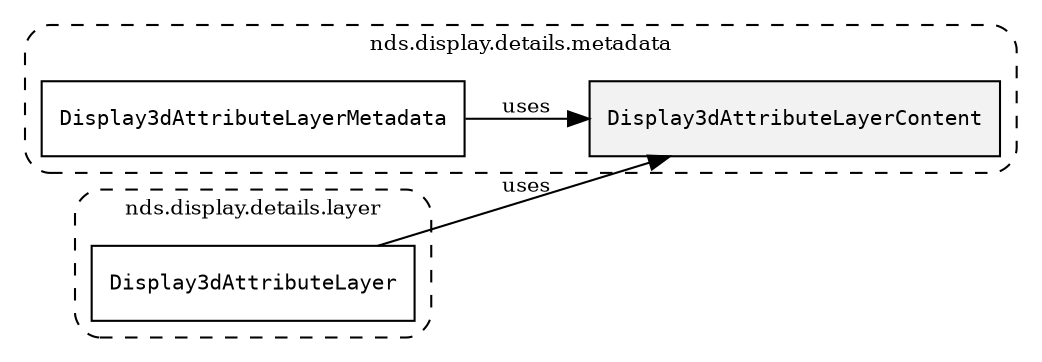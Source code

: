 /**
 * This dot file creates symbol collaboration diagram for Display3dAttributeLayerContent.
 */
digraph ZSERIO
{
    node [shape=box, fontsize=10];
    rankdir="LR";
    fontsize=10;
    tooltip="Display3dAttributeLayerContent collaboration diagram";

    subgraph "cluster_nds.display.details.metadata"
    {
        style="dashed, rounded";
        label="nds.display.details.metadata";
        tooltip="Package nds.display.details.metadata";
        href="../../../content/packages/nds.display.details.metadata.html#Package-nds-display-details-metadata";
        target="_parent";

        "Display3dAttributeLayerContent" [style="filled", fillcolor="#0000000D", target="_parent", label=<<font face="monospace"><table align="center" border="0" cellspacing="0" cellpadding="0"><tr><td href="../../../content/packages/nds.display.details.metadata.html#Bitmask-Display3dAttributeLayerContent" title="Bitmask defined in nds.display.details.metadata">Display3dAttributeLayerContent</td></tr></table></font>>];
        "Display3dAttributeLayerMetadata" [target="_parent", label=<<font face="monospace"><table align="center" border="0" cellspacing="0" cellpadding="0"><tr><td href="../../../content/packages/nds.display.details.metadata.html#Structure-Display3dAttributeLayerMetadata" title="Structure defined in nds.display.details.metadata">Display3dAttributeLayerMetadata</td></tr></table></font>>];
    }

    subgraph "cluster_nds.display.details.layer"
    {
        style="dashed, rounded";
        label="nds.display.details.layer";
        tooltip="Package nds.display.details.layer";
        href="../../../content/packages/nds.display.details.layer.html#Package-nds-display-details-layer";
        target="_parent";

        "Display3dAttributeLayer" [target="_parent", label=<<font face="monospace"><table align="center" border="0" cellspacing="0" cellpadding="0"><tr><td href="../../../content/packages/nds.display.details.layer.html#Structure-Display3dAttributeLayer" title="Structure defined in nds.display.details.layer">Display3dAttributeLayer</td></tr></table></font>>];
    }

    "Display3dAttributeLayer" -> "Display3dAttributeLayerContent" [label="uses", fontsize=10];
    "Display3dAttributeLayerMetadata" -> "Display3dAttributeLayerContent" [label="uses", fontsize=10];
}
